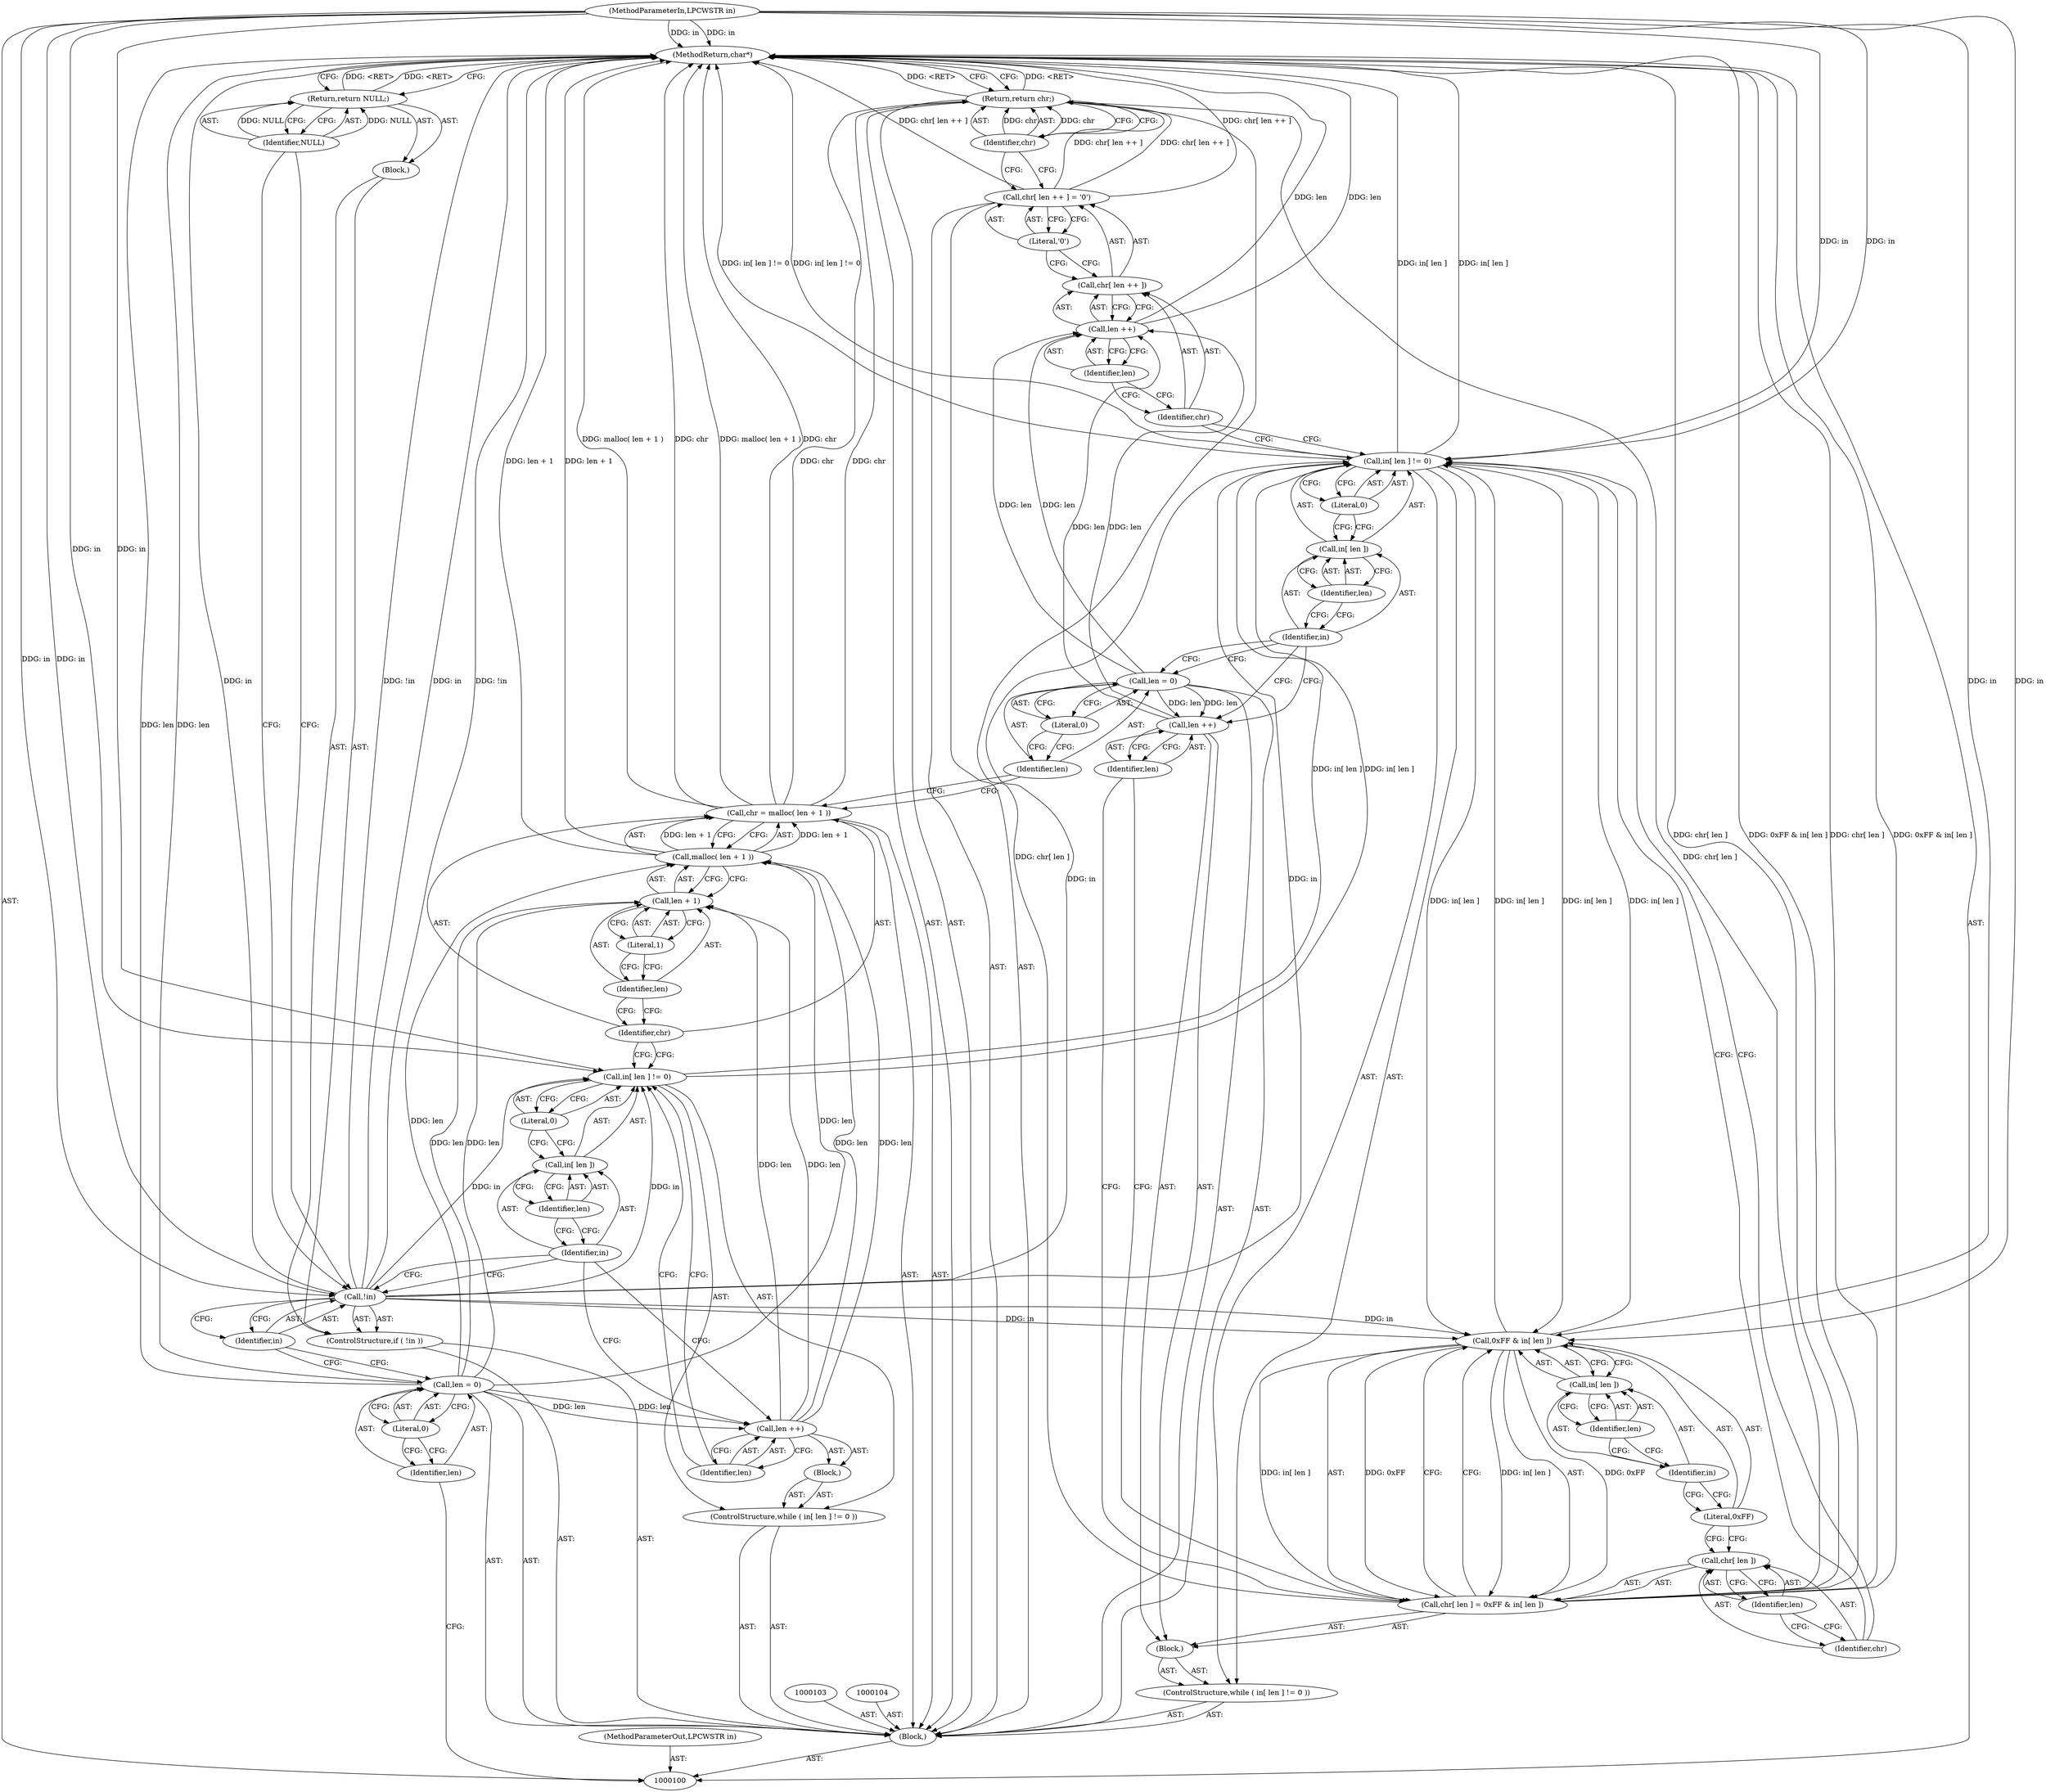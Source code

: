 digraph "0_unixODBC_45ef78e037f578b15fc58938a3a3251655e71d6f#diff-d52750c7ba4e594410438569d8e2963aL24_4" {
"1000158" [label="(MethodReturn,char*)"];
"1000101" [label="(MethodParameterIn,LPCWSTR in)"];
"1000205" [label="(MethodParameterOut,LPCWSTR in)"];
"1000115" [label="(Call,in[ len ] != 0)"];
"1000116" [label="(Call,in[ len ])"];
"1000117" [label="(Identifier,in)"];
"1000118" [label="(Identifier,len)"];
"1000119" [label="(Literal,0)"];
"1000114" [label="(ControlStructure,while ( in[ len ] != 0 ))"];
"1000120" [label="(Block,)"];
"1000121" [label="(Call,len ++)"];
"1000122" [label="(Identifier,len)"];
"1000125" [label="(Call,malloc( len + 1 ))"];
"1000126" [label="(Call,len + 1)"];
"1000127" [label="(Identifier,len)"];
"1000128" [label="(Literal,1)"];
"1000123" [label="(Call,chr = malloc( len + 1 ))"];
"1000124" [label="(Identifier,chr)"];
"1000131" [label="(Literal,0)"];
"1000129" [label="(Call,len = 0)"];
"1000130" [label="(Identifier,len)"];
"1000133" [label="(Call,in[ len ] != 0)"];
"1000134" [label="(Call,in[ len ])"];
"1000135" [label="(Identifier,in)"];
"1000136" [label="(Identifier,len)"];
"1000137" [label="(Literal,0)"];
"1000132" [label="(ControlStructure,while ( in[ len ] != 0 ))"];
"1000102" [label="(Block,)"];
"1000138" [label="(Block,)"];
"1000142" [label="(Identifier,len)"];
"1000143" [label="(Call,0xFF & in[ len ])"];
"1000144" [label="(Literal,0xFF)"];
"1000145" [label="(Call,in[ len ])"];
"1000146" [label="(Identifier,in)"];
"1000147" [label="(Identifier,len)"];
"1000139" [label="(Call,chr[ len ] = 0xFF & in[ len ])"];
"1000140" [label="(Call,chr[ len ])"];
"1000141" [label="(Identifier,chr)"];
"1000148" [label="(Call,len ++)"];
"1000149" [label="(Identifier,len)"];
"1000155" [label="(Literal,'\0')"];
"1000150" [label="(Call,chr[ len ++ ] = '\0')"];
"1000151" [label="(Call,chr[ len ++ ])"];
"1000152" [label="(Identifier,chr)"];
"1000153" [label="(Call,len ++)"];
"1000154" [label="(Identifier,len)"];
"1000157" [label="(Identifier,chr)"];
"1000156" [label="(Return,return chr;)"];
"1000107" [label="(Literal,0)"];
"1000105" [label="(Call,len = 0)"];
"1000106" [label="(Identifier,len)"];
"1000109" [label="(Call,!in)"];
"1000110" [label="(Identifier,in)"];
"1000108" [label="(ControlStructure,if ( !in ))"];
"1000111" [label="(Block,)"];
"1000113" [label="(Identifier,NULL)"];
"1000112" [label="(Return,return NULL;)"];
"1000158" -> "1000100"  [label="AST: "];
"1000158" -> "1000112"  [label="CFG: "];
"1000158" -> "1000156"  [label="CFG: "];
"1000125" -> "1000158"  [label="DDG: len + 1"];
"1000123" -> "1000158"  [label="DDG: malloc( len + 1 )"];
"1000123" -> "1000158"  [label="DDG: chr"];
"1000150" -> "1000158"  [label="DDG: chr[ len ++ ]"];
"1000139" -> "1000158"  [label="DDG: chr[ len ]"];
"1000139" -> "1000158"  [label="DDG: 0xFF & in[ len ]"];
"1000133" -> "1000158"  [label="DDG: in[ len ] != 0"];
"1000133" -> "1000158"  [label="DDG: in[ len ]"];
"1000153" -> "1000158"  [label="DDG: len"];
"1000101" -> "1000158"  [label="DDG: in"];
"1000109" -> "1000158"  [label="DDG: in"];
"1000109" -> "1000158"  [label="DDG: !in"];
"1000105" -> "1000158"  [label="DDG: len"];
"1000112" -> "1000158"  [label="DDG: <RET>"];
"1000156" -> "1000158"  [label="DDG: <RET>"];
"1000101" -> "1000100"  [label="AST: "];
"1000101" -> "1000158"  [label="DDG: in"];
"1000101" -> "1000109"  [label="DDG: in"];
"1000101" -> "1000115"  [label="DDG: in"];
"1000101" -> "1000133"  [label="DDG: in"];
"1000101" -> "1000143"  [label="DDG: in"];
"1000205" -> "1000100"  [label="AST: "];
"1000115" -> "1000114"  [label="AST: "];
"1000115" -> "1000119"  [label="CFG: "];
"1000116" -> "1000115"  [label="AST: "];
"1000119" -> "1000115"  [label="AST: "];
"1000122" -> "1000115"  [label="CFG: "];
"1000124" -> "1000115"  [label="CFG: "];
"1000109" -> "1000115"  [label="DDG: in"];
"1000101" -> "1000115"  [label="DDG: in"];
"1000115" -> "1000133"  [label="DDG: in[ len ]"];
"1000116" -> "1000115"  [label="AST: "];
"1000116" -> "1000118"  [label="CFG: "];
"1000117" -> "1000116"  [label="AST: "];
"1000118" -> "1000116"  [label="AST: "];
"1000119" -> "1000116"  [label="CFG: "];
"1000117" -> "1000116"  [label="AST: "];
"1000117" -> "1000121"  [label="CFG: "];
"1000117" -> "1000109"  [label="CFG: "];
"1000118" -> "1000117"  [label="CFG: "];
"1000118" -> "1000116"  [label="AST: "];
"1000118" -> "1000117"  [label="CFG: "];
"1000116" -> "1000118"  [label="CFG: "];
"1000119" -> "1000115"  [label="AST: "];
"1000119" -> "1000116"  [label="CFG: "];
"1000115" -> "1000119"  [label="CFG: "];
"1000114" -> "1000102"  [label="AST: "];
"1000115" -> "1000114"  [label="AST: "];
"1000120" -> "1000114"  [label="AST: "];
"1000120" -> "1000114"  [label="AST: "];
"1000121" -> "1000120"  [label="AST: "];
"1000121" -> "1000120"  [label="AST: "];
"1000121" -> "1000122"  [label="CFG: "];
"1000122" -> "1000121"  [label="AST: "];
"1000117" -> "1000121"  [label="CFG: "];
"1000105" -> "1000121"  [label="DDG: len"];
"1000121" -> "1000125"  [label="DDG: len"];
"1000121" -> "1000126"  [label="DDG: len"];
"1000122" -> "1000121"  [label="AST: "];
"1000122" -> "1000115"  [label="CFG: "];
"1000121" -> "1000122"  [label="CFG: "];
"1000125" -> "1000123"  [label="AST: "];
"1000125" -> "1000126"  [label="CFG: "];
"1000126" -> "1000125"  [label="AST: "];
"1000123" -> "1000125"  [label="CFG: "];
"1000125" -> "1000158"  [label="DDG: len + 1"];
"1000125" -> "1000123"  [label="DDG: len + 1"];
"1000121" -> "1000125"  [label="DDG: len"];
"1000105" -> "1000125"  [label="DDG: len"];
"1000126" -> "1000125"  [label="AST: "];
"1000126" -> "1000128"  [label="CFG: "];
"1000127" -> "1000126"  [label="AST: "];
"1000128" -> "1000126"  [label="AST: "];
"1000125" -> "1000126"  [label="CFG: "];
"1000121" -> "1000126"  [label="DDG: len"];
"1000105" -> "1000126"  [label="DDG: len"];
"1000127" -> "1000126"  [label="AST: "];
"1000127" -> "1000124"  [label="CFG: "];
"1000128" -> "1000127"  [label="CFG: "];
"1000128" -> "1000126"  [label="AST: "];
"1000128" -> "1000127"  [label="CFG: "];
"1000126" -> "1000128"  [label="CFG: "];
"1000123" -> "1000102"  [label="AST: "];
"1000123" -> "1000125"  [label="CFG: "];
"1000124" -> "1000123"  [label="AST: "];
"1000125" -> "1000123"  [label="AST: "];
"1000130" -> "1000123"  [label="CFG: "];
"1000123" -> "1000158"  [label="DDG: malloc( len + 1 )"];
"1000123" -> "1000158"  [label="DDG: chr"];
"1000125" -> "1000123"  [label="DDG: len + 1"];
"1000123" -> "1000156"  [label="DDG: chr"];
"1000124" -> "1000123"  [label="AST: "];
"1000124" -> "1000115"  [label="CFG: "];
"1000127" -> "1000124"  [label="CFG: "];
"1000131" -> "1000129"  [label="AST: "];
"1000131" -> "1000130"  [label="CFG: "];
"1000129" -> "1000131"  [label="CFG: "];
"1000129" -> "1000102"  [label="AST: "];
"1000129" -> "1000131"  [label="CFG: "];
"1000130" -> "1000129"  [label="AST: "];
"1000131" -> "1000129"  [label="AST: "];
"1000135" -> "1000129"  [label="CFG: "];
"1000129" -> "1000148"  [label="DDG: len"];
"1000129" -> "1000153"  [label="DDG: len"];
"1000130" -> "1000129"  [label="AST: "];
"1000130" -> "1000123"  [label="CFG: "];
"1000131" -> "1000130"  [label="CFG: "];
"1000133" -> "1000132"  [label="AST: "];
"1000133" -> "1000137"  [label="CFG: "];
"1000134" -> "1000133"  [label="AST: "];
"1000137" -> "1000133"  [label="AST: "];
"1000141" -> "1000133"  [label="CFG: "];
"1000152" -> "1000133"  [label="CFG: "];
"1000133" -> "1000158"  [label="DDG: in[ len ] != 0"];
"1000133" -> "1000158"  [label="DDG: in[ len ]"];
"1000143" -> "1000133"  [label="DDG: in[ len ]"];
"1000115" -> "1000133"  [label="DDG: in[ len ]"];
"1000109" -> "1000133"  [label="DDG: in"];
"1000101" -> "1000133"  [label="DDG: in"];
"1000133" -> "1000143"  [label="DDG: in[ len ]"];
"1000134" -> "1000133"  [label="AST: "];
"1000134" -> "1000136"  [label="CFG: "];
"1000135" -> "1000134"  [label="AST: "];
"1000136" -> "1000134"  [label="AST: "];
"1000137" -> "1000134"  [label="CFG: "];
"1000135" -> "1000134"  [label="AST: "];
"1000135" -> "1000148"  [label="CFG: "];
"1000135" -> "1000129"  [label="CFG: "];
"1000136" -> "1000135"  [label="CFG: "];
"1000136" -> "1000134"  [label="AST: "];
"1000136" -> "1000135"  [label="CFG: "];
"1000134" -> "1000136"  [label="CFG: "];
"1000137" -> "1000133"  [label="AST: "];
"1000137" -> "1000134"  [label="CFG: "];
"1000133" -> "1000137"  [label="CFG: "];
"1000132" -> "1000102"  [label="AST: "];
"1000133" -> "1000132"  [label="AST: "];
"1000138" -> "1000132"  [label="AST: "];
"1000102" -> "1000100"  [label="AST: "];
"1000103" -> "1000102"  [label="AST: "];
"1000104" -> "1000102"  [label="AST: "];
"1000105" -> "1000102"  [label="AST: "];
"1000108" -> "1000102"  [label="AST: "];
"1000114" -> "1000102"  [label="AST: "];
"1000123" -> "1000102"  [label="AST: "];
"1000129" -> "1000102"  [label="AST: "];
"1000132" -> "1000102"  [label="AST: "];
"1000150" -> "1000102"  [label="AST: "];
"1000156" -> "1000102"  [label="AST: "];
"1000138" -> "1000132"  [label="AST: "];
"1000139" -> "1000138"  [label="AST: "];
"1000148" -> "1000138"  [label="AST: "];
"1000142" -> "1000140"  [label="AST: "];
"1000142" -> "1000141"  [label="CFG: "];
"1000140" -> "1000142"  [label="CFG: "];
"1000143" -> "1000139"  [label="AST: "];
"1000143" -> "1000145"  [label="CFG: "];
"1000144" -> "1000143"  [label="AST: "];
"1000145" -> "1000143"  [label="AST: "];
"1000139" -> "1000143"  [label="CFG: "];
"1000143" -> "1000133"  [label="DDG: in[ len ]"];
"1000143" -> "1000139"  [label="DDG: 0xFF"];
"1000143" -> "1000139"  [label="DDG: in[ len ]"];
"1000133" -> "1000143"  [label="DDG: in[ len ]"];
"1000109" -> "1000143"  [label="DDG: in"];
"1000101" -> "1000143"  [label="DDG: in"];
"1000144" -> "1000143"  [label="AST: "];
"1000144" -> "1000140"  [label="CFG: "];
"1000146" -> "1000144"  [label="CFG: "];
"1000145" -> "1000143"  [label="AST: "];
"1000145" -> "1000147"  [label="CFG: "];
"1000146" -> "1000145"  [label="AST: "];
"1000147" -> "1000145"  [label="AST: "];
"1000143" -> "1000145"  [label="CFG: "];
"1000146" -> "1000145"  [label="AST: "];
"1000146" -> "1000144"  [label="CFG: "];
"1000147" -> "1000146"  [label="CFG: "];
"1000147" -> "1000145"  [label="AST: "];
"1000147" -> "1000146"  [label="CFG: "];
"1000145" -> "1000147"  [label="CFG: "];
"1000139" -> "1000138"  [label="AST: "];
"1000139" -> "1000143"  [label="CFG: "];
"1000140" -> "1000139"  [label="AST: "];
"1000143" -> "1000139"  [label="AST: "];
"1000149" -> "1000139"  [label="CFG: "];
"1000139" -> "1000158"  [label="DDG: chr[ len ]"];
"1000139" -> "1000158"  [label="DDG: 0xFF & in[ len ]"];
"1000143" -> "1000139"  [label="DDG: 0xFF"];
"1000143" -> "1000139"  [label="DDG: in[ len ]"];
"1000139" -> "1000156"  [label="DDG: chr[ len ]"];
"1000140" -> "1000139"  [label="AST: "];
"1000140" -> "1000142"  [label="CFG: "];
"1000141" -> "1000140"  [label="AST: "];
"1000142" -> "1000140"  [label="AST: "];
"1000144" -> "1000140"  [label="CFG: "];
"1000141" -> "1000140"  [label="AST: "];
"1000141" -> "1000133"  [label="CFG: "];
"1000142" -> "1000141"  [label="CFG: "];
"1000148" -> "1000138"  [label="AST: "];
"1000148" -> "1000149"  [label="CFG: "];
"1000149" -> "1000148"  [label="AST: "];
"1000135" -> "1000148"  [label="CFG: "];
"1000129" -> "1000148"  [label="DDG: len"];
"1000148" -> "1000153"  [label="DDG: len"];
"1000149" -> "1000148"  [label="AST: "];
"1000149" -> "1000139"  [label="CFG: "];
"1000148" -> "1000149"  [label="CFG: "];
"1000155" -> "1000150"  [label="AST: "];
"1000155" -> "1000151"  [label="CFG: "];
"1000150" -> "1000155"  [label="CFG: "];
"1000150" -> "1000102"  [label="AST: "];
"1000150" -> "1000155"  [label="CFG: "];
"1000151" -> "1000150"  [label="AST: "];
"1000155" -> "1000150"  [label="AST: "];
"1000157" -> "1000150"  [label="CFG: "];
"1000150" -> "1000158"  [label="DDG: chr[ len ++ ]"];
"1000150" -> "1000156"  [label="DDG: chr[ len ++ ]"];
"1000151" -> "1000150"  [label="AST: "];
"1000151" -> "1000153"  [label="CFG: "];
"1000152" -> "1000151"  [label="AST: "];
"1000153" -> "1000151"  [label="AST: "];
"1000155" -> "1000151"  [label="CFG: "];
"1000152" -> "1000151"  [label="AST: "];
"1000152" -> "1000133"  [label="CFG: "];
"1000154" -> "1000152"  [label="CFG: "];
"1000153" -> "1000151"  [label="AST: "];
"1000153" -> "1000154"  [label="CFG: "];
"1000154" -> "1000153"  [label="AST: "];
"1000151" -> "1000153"  [label="CFG: "];
"1000153" -> "1000158"  [label="DDG: len"];
"1000129" -> "1000153"  [label="DDG: len"];
"1000148" -> "1000153"  [label="DDG: len"];
"1000154" -> "1000153"  [label="AST: "];
"1000154" -> "1000152"  [label="CFG: "];
"1000153" -> "1000154"  [label="CFG: "];
"1000157" -> "1000156"  [label="AST: "];
"1000157" -> "1000150"  [label="CFG: "];
"1000156" -> "1000157"  [label="CFG: "];
"1000157" -> "1000156"  [label="DDG: chr"];
"1000156" -> "1000102"  [label="AST: "];
"1000156" -> "1000157"  [label="CFG: "];
"1000157" -> "1000156"  [label="AST: "];
"1000158" -> "1000156"  [label="CFG: "];
"1000156" -> "1000158"  [label="DDG: <RET>"];
"1000157" -> "1000156"  [label="DDG: chr"];
"1000150" -> "1000156"  [label="DDG: chr[ len ++ ]"];
"1000139" -> "1000156"  [label="DDG: chr[ len ]"];
"1000123" -> "1000156"  [label="DDG: chr"];
"1000107" -> "1000105"  [label="AST: "];
"1000107" -> "1000106"  [label="CFG: "];
"1000105" -> "1000107"  [label="CFG: "];
"1000105" -> "1000102"  [label="AST: "];
"1000105" -> "1000107"  [label="CFG: "];
"1000106" -> "1000105"  [label="AST: "];
"1000107" -> "1000105"  [label="AST: "];
"1000110" -> "1000105"  [label="CFG: "];
"1000105" -> "1000158"  [label="DDG: len"];
"1000105" -> "1000121"  [label="DDG: len"];
"1000105" -> "1000125"  [label="DDG: len"];
"1000105" -> "1000126"  [label="DDG: len"];
"1000106" -> "1000105"  [label="AST: "];
"1000106" -> "1000100"  [label="CFG: "];
"1000107" -> "1000106"  [label="CFG: "];
"1000109" -> "1000108"  [label="AST: "];
"1000109" -> "1000110"  [label="CFG: "];
"1000110" -> "1000109"  [label="AST: "];
"1000113" -> "1000109"  [label="CFG: "];
"1000117" -> "1000109"  [label="CFG: "];
"1000109" -> "1000158"  [label="DDG: in"];
"1000109" -> "1000158"  [label="DDG: !in"];
"1000101" -> "1000109"  [label="DDG: in"];
"1000109" -> "1000115"  [label="DDG: in"];
"1000109" -> "1000133"  [label="DDG: in"];
"1000109" -> "1000143"  [label="DDG: in"];
"1000110" -> "1000109"  [label="AST: "];
"1000110" -> "1000105"  [label="CFG: "];
"1000109" -> "1000110"  [label="CFG: "];
"1000108" -> "1000102"  [label="AST: "];
"1000109" -> "1000108"  [label="AST: "];
"1000111" -> "1000108"  [label="AST: "];
"1000111" -> "1000108"  [label="AST: "];
"1000112" -> "1000111"  [label="AST: "];
"1000113" -> "1000112"  [label="AST: "];
"1000113" -> "1000109"  [label="CFG: "];
"1000112" -> "1000113"  [label="CFG: "];
"1000113" -> "1000112"  [label="DDG: NULL"];
"1000112" -> "1000111"  [label="AST: "];
"1000112" -> "1000113"  [label="CFG: "];
"1000113" -> "1000112"  [label="AST: "];
"1000158" -> "1000112"  [label="CFG: "];
"1000112" -> "1000158"  [label="DDG: <RET>"];
"1000113" -> "1000112"  [label="DDG: NULL"];
}
